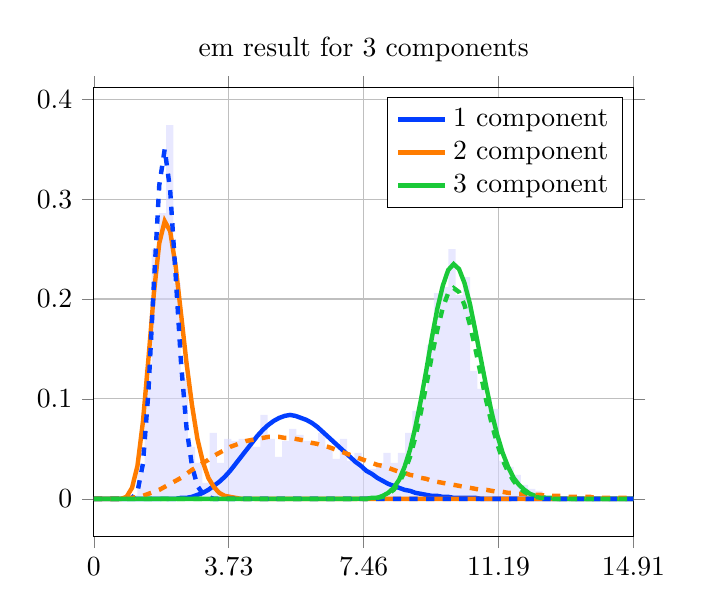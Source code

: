 \begin{tikzpicture}
\begin{axis}[title={em result for 3 components}, yticklabel style={/pgf/number format/fixed,
            /pgf/number format/precision=3}, grid={major}, yminorgrids={true}, tick align={outside}, xtick={0.0,3.728,7.457,11.185,14.914}, xmin={0.0}, xmax={14.914}, scaled y ticks={false}]
    \addplot[ybar interval, fill={blue!15}, forget plot, opacity={0.6}, draw={none}, bar width={5.0e-6}]
        table[row sep={\\}]
        {
            \\
            1.0  0.004  \\
            1.2  0.028  \\
            1.4  0.13  \\
            1.6  0.25  \\
            1.8  0.286  \\
            2.0  0.374  \\
            2.2  0.216  \\
            2.4  0.12  \\
            2.6  0.052  \\
            2.8  0.036  \\
            3.0  0.016  \\
            3.2  0.066  \\
            3.4  0.036  \\
            3.6  0.06  \\
            3.8  0.058  \\
            4.0  0.06  \\
            4.2  0.058  \\
            4.4  0.052  \\
            4.6  0.084  \\
            4.8  0.06  \\
            5.0  0.042  \\
            5.2  0.058  \\
            5.4  0.07  \\
            5.6  0.064  \\
            5.8  0.058  \\
            6.0  0.056  \\
            6.2  0.066  \\
            6.4  0.052  \\
            6.6  0.04  \\
            6.8  0.06  \\
            7.0  0.038  \\
            7.2  0.046  \\
            7.4  0.03  \\
            7.6  0.03  \\
            7.8  0.036  \\
            8.0  0.046  \\
            8.2  0.036  \\
            8.4  0.046  \\
            8.6  0.066  \\
            8.8  0.088  \\
            9.0  0.104  \\
            9.2  0.154  \\
            9.4  0.206  \\
            9.6  0.212  \\
            9.8  0.25  \\
            10.0  0.204  \\
            10.2  0.222  \\
            10.4  0.128  \\
            10.6  0.11  \\
            10.8  0.1  \\
            11.0  0.09  \\
            11.2  0.038  \\
            11.4  0.032  \\
            11.6  0.024  \\
            11.8  0.014  \\
            12.0  0.01  \\
            12.2  0.008  \\
            12.4  0.002  \\
            12.6  0.002  \\
            12.8  0.002  \\
            13.0  0.002  \\
            13.2  0.002  \\
            13.4  0.002  \\
            13.6  0.0  \\
            13.8  0.002  \\
            14.0  0.002  \\
            14.2  0.0  \\
            14.4  0.002  \\
            14.6  0.0  \\
            14.8  0.002  \\
            15.0  0.0  \\
        }
        ;
    \addplot[style={{ultra thick}}, color={rgb,1:red,0.008;green,0.243;blue,1.0}]
        table[row sep={\\}]
        {
            \\
            0.0  0.0  \\
            0.151  2.254e-22  \\
            0.301  3.893e-17  \\
            0.452  3.66e-14  \\
            0.603  4.069e-12  \\
            0.753  1.405e-10  \\
            0.904  2.314e-9  \\
            1.055  2.288e-8  \\
            1.205  1.557e-7  \\
            1.356  7.966e-7  \\
            1.506  3.253e-6  \\
            1.657  1.107e-5  \\
            1.808  3.243e-5  \\
            1.958  8.372e-5  \\
            2.109  0.0  \\
            2.26  0.0  \\
            2.41  0.001  \\
            2.561  0.001  \\
            2.712  0.002  \\
            2.862  0.004  \\
            3.013  0.006  \\
            3.164  0.009  \\
            3.314  0.013  \\
            3.465  0.017  \\
            3.615  0.022  \\
            3.766  0.028  \\
            3.917  0.035  \\
            4.067  0.042  \\
            4.218  0.049  \\
            4.369  0.056  \\
            4.519  0.063  \\
            4.67  0.069  \\
            4.821  0.074  \\
            4.971  0.078  \\
            5.122  0.081  \\
            5.273  0.083  \\
            5.423  0.084  \\
            5.574  0.083  \\
            5.725  0.081  \\
            5.875  0.079  \\
            6.026  0.076  \\
            6.176  0.072  \\
            6.327  0.067  \\
            6.478  0.062  \\
            6.628  0.057  \\
            6.779  0.052  \\
            6.93  0.047  \\
            7.08  0.042  \\
            7.231  0.037  \\
            7.382  0.033  \\
            7.532  0.028  \\
            7.683  0.025  \\
            7.834  0.021  \\
            7.984  0.018  \\
            8.135  0.015  \\
            8.286  0.013  \\
            8.436  0.011  \\
            8.587  0.009  \\
            8.737  0.008  \\
            8.888  0.006  \\
            9.039  0.005  \\
            9.189  0.004  \\
            9.34  0.003  \\
            9.491  0.003  \\
            9.641  0.002  \\
            9.792  0.002  \\
            9.943  0.001  \\
            10.093  0.001  \\
            10.244  0.001  \\
            10.395  0.001  \\
            10.545  0.001  \\
            10.696  0.0  \\
            10.846  0.0  \\
            10.997  0.0  \\
            11.148  0.0  \\
            11.298  0.0  \\
            11.449  0.0  \\
            11.6  9.147e-5  \\
            11.75  6.994e-5  \\
            11.901  5.331e-5  \\
            12.052  4.052e-5  \\
            12.202  3.071e-5  \\
            12.353  2.321e-5  \\
            12.504  1.75e-5  \\
            12.654  1.315e-5  \\
            12.805  9.863e-6  \\
            12.956  7.377e-6  \\
            13.106  5.505e-6  \\
            13.257  4.098e-6  \\
            13.407  3.043e-6  \\
            13.558  2.255e-6  \\
            13.709  1.667e-6  \\
            13.859  1.23e-6  \\
            14.01  9.051e-7  \\
            14.161  6.648e-7  \\
            14.311  4.873e-7  \\
            14.462  3.565e-7  \\
            14.613  2.603e-7  \\
            14.763  1.897e-7  \\
            14.914  1.38e-7  \\
        }
        ;
    \addlegendentry {1 component}
    \addplot[style={{ultra thick}}, color={rgb,1:red,1.0;green,0.486;blue,0.0}]
        table[row sep={\\}]
        {
            \\
            0.0  0.0  \\
            0.151  1.117e-15  \\
            0.301  2.638e-10  \\
            0.452  1.95e-7  \\
            0.603  1.36e-5  \\
            0.753  0.0  \\
            0.904  0.002  \\
            1.055  0.011  \\
            1.205  0.033  \\
            1.356  0.077  \\
            1.506  0.139  \\
            1.657  0.205  \\
            1.808  0.256  \\
            1.958  0.278  \\
            2.109  0.268  \\
            2.26  0.233  \\
            2.41  0.185  \\
            2.561  0.136  \\
            2.712  0.094  \\
            2.862  0.06  \\
            3.013  0.037  \\
            3.164  0.021  \\
            3.314  0.012  \\
            3.465  0.006  \\
            3.615  0.003  \\
            3.766  0.002  \\
            3.917  0.001  \\
            4.067  0.0  \\
            4.218  0.0  \\
            4.369  7.084e-5  \\
            4.519  3.05e-5  \\
            4.67  1.284e-5  \\
            4.821  5.294e-6  \\
            4.971  2.14e-6  \\
            5.122  8.496e-7  \\
            5.273  3.314e-7  \\
            5.423  1.272e-7  \\
            5.574  4.806e-8  \\
            5.725  1.79e-8  \\
            5.875  6.573e-9  \\
            6.026  2.382e-9  \\
            6.176  8.527e-10  \\
            6.327  3.016e-10  \\
            6.478  1.055e-10  \\
            6.628  3.648e-11  \\
            6.779  1.249e-11  \\
            6.93  4.233e-12  \\
            7.08  1.421e-12  \\
            7.231  4.729e-13  \\
            7.382  1.56e-13  \\
            7.532  5.103e-14  \\
            7.683  1.656e-14  \\
            7.834  5.333e-15  \\
            7.984  1.704e-15  \\
            8.135  5.409e-16  \\
            8.286  1.705e-16  \\
            8.436  5.338e-17  \\
            8.587  1.661e-17  \\
            8.737  5.135e-18  \\
            8.888  1.578e-18  \\
            9.039  4.823e-19  \\
            9.189  1.466e-19  \\
            9.34  4.43e-20  \\
            9.491  1.332e-20  \\
            9.641  3.985e-21  \\
            9.792  1.186e-21  \\
            9.943  3.516e-22  \\
            10.093  1.037e-22  \\
            10.244  3.045e-23  \\
            10.395  8.901e-24  \\
            10.545  2.591e-24  \\
            10.696  7.513e-25  \\
            10.846  2.17e-25  \\
            10.997  6.242e-26  \\
            11.148  1.789e-26  \\
            11.298  5.108e-27  \\
            11.449  1.453e-27  \\
            11.6  4.121e-28  \\
            11.75  1.165e-28  \\
            11.901  3.28e-29  \\
            12.052  9.209e-30  \\
            12.202  2.578e-30  \\
            12.353  7.192e-31  \\
            12.504  2.001e-31  \\
            12.654  5.55e-32  \\
            12.805  1.535e-32  \\
            12.956  4.234e-33  \\
            13.106  1.165e-33  \\
            13.257  3.196e-34  \\
            13.407  8.745e-35  \\
            13.558  2.387e-35  \\
            13.709  6.499e-36  \\
            13.859  1.765e-36  \\
            14.01  4.784e-37  \\
            14.161  1.293e-37  \\
            14.311  3.488e-38  \\
            14.462  9.389e-39  \\
            14.613  2.521e-39  \\
            14.763  6.757e-40  \\
            14.914  1.807e-40  \\
        }
        ;
    \addlegendentry {2 component}
    \addplot[style={{ultra thick}}, color={rgb,1:red,0.102;green,0.788;blue,0.22}]
        table[row sep={\\}]
        {
            \\
            0.0  0.0  \\
            0.151  1.021e-270  \\
            0.301  9.594e-214  \\
            0.452  6.038e-181  \\
            0.603  4.814e-158  \\
            0.753  1.449e-140  \\
            0.904  1.619e-126  \\
            1.055  7.766e-115  \\
            1.205  6.896e-105  \\
            1.356  2.908e-96  \\
            1.506  1.109e-88  \\
            1.657  6.047e-82  \\
            1.808  6.62e-76  \\
            1.958  1.882e-70  \\
            2.109  1.697e-65  \\
            2.26  5.687e-61  \\
            2.41  8.05e-57  \\
            2.561  5.344e-53  \\
            2.712  1.814e-49  \\
            2.862  3.386e-46  \\
            3.013  3.695e-43  \\
            3.164  2.484e-40  \\
            3.314  1.077e-37  \\
            3.465  3.127e-35  \\
            3.615  6.297e-33  \\
            3.766  9.061e-31  \\
            3.917  9.565e-29  \\
            4.067  7.581e-27  \\
            4.218  4.608e-25  \\
            4.369  2.188e-23  \\
            4.519  8.251e-22  \\
            4.67  2.51e-20  \\
            4.821  6.24e-19  \\
            4.971  1.284e-17  \\
            5.122  2.213e-16  \\
            5.273  3.226e-15  \\
            5.423  4.014e-14  \\
            5.574  4.302e-13  \\
            5.725  4.003e-12  \\
            5.875  3.258e-11  \\
            6.026  2.334e-10  \\
            6.176  1.482e-9  \\
            6.327  8.385e-9  \\
            6.478  4.252e-8  \\
            6.628  1.941e-7  \\
            6.779  8.022e-7  \\
            6.93  3.013e-6  \\
            7.08  1.033e-5  \\
            7.231  3.242e-5  \\
            7.382  9.358e-5  \\
            7.532  0.0  \\
            7.683  0.001  \\
            7.834  0.001  \\
            7.984  0.003  \\
            8.135  0.006  \\
            8.286  0.011  \\
            8.436  0.019  \\
            8.587  0.032  \\
            8.737  0.049  \\
            8.888  0.072  \\
            9.039  0.099  \\
            9.189  0.129  \\
            9.34  0.161  \\
            9.491  0.19  \\
            9.641  0.213  \\
            9.792  0.229  \\
            9.943  0.235  \\
            10.093  0.23  \\
            10.244  0.216  \\
            10.395  0.195  \\
            10.545  0.168  \\
            10.696  0.14  \\
            10.846  0.112  \\
            10.997  0.086  \\
            11.148  0.064  \\
            11.298  0.046  \\
            11.449  0.032  \\
            11.6  0.021  \\
            11.75  0.014  \\
            11.901  0.009  \\
            12.052  0.005  \\
            12.202  0.003  \\
            12.353  0.002  \\
            12.504  0.001  \\
            12.654  0.001  \\
            12.805  0.0  \\
            12.956  0.0  \\
            13.106  7.365e-5  \\
            13.257  3.592e-5  \\
            13.407  1.708e-5  \\
            13.558  7.93e-6  \\
            13.709  3.594e-6  \\
            13.859  1.591e-6  \\
            14.01  6.885e-7  \\
            14.161  2.914e-7  \\
            14.311  1.206e-7  \\
            14.462  4.888e-8  \\
            14.613  1.939e-8  \\
            14.763  7.538e-9  \\
            14.914  2.872e-9  \\
        }
        ;
    \addlegendentry {3 component}
    \addplot[style={{ultra thick, dashed}}, color={rgb,1:red,0.008;green,0.243;blue,1.0}]
        table[row sep={\\}]
        {
            \\
            0.0  0.0  \\
            0.151  6.336e-29  \\
            0.301  1.712e-18  \\
            0.452  6.202e-13  \\
            0.603  2.273e-9  \\
            0.753  6.725e-7  \\
            0.904  4.048e-5  \\
            1.055  0.001  \\
            1.205  0.007  \\
            1.356  0.035  \\
            1.506  0.106  \\
            1.657  0.214  \\
            1.808  0.314  \\
            1.958  0.35  \\
            2.109  0.309  \\
            2.26  0.224  \\
            2.41  0.136  \\
            2.561  0.071  \\
            2.712  0.033  \\
            2.862  0.013  \\
            3.013  0.005  \\
            3.164  0.002  \\
            3.314  0.0  \\
            3.465  0.0  \\
            3.615  3.425e-5  \\
            3.766  8.272e-6  \\
            3.917  1.877e-6  \\
            4.067  4.02e-7  \\
            4.218  8.159e-8  \\
            4.369  1.576e-8  \\
            4.519  2.906e-9  \\
            4.67  5.13e-10  \\
            4.821  8.697e-11  \\
            4.971  1.419e-11  \\
            5.122  2.235e-12  \\
            5.273  3.402e-13  \\
            5.423  5.016e-14  \\
            5.574  7.177e-15  \\
            5.725  9.98e-16  \\
            5.875  1.351e-16  \\
            6.026  1.782e-17  \\
            6.176  2.294e-18  \\
            6.327  2.886e-19  \\
            6.478  3.551e-20  \\
            6.628  4.278e-21  \\
            6.779  5.051e-22  \\
            6.93  5.85e-23  \\
            7.08  6.652e-24  \\
            7.231  7.431e-25  \\
            7.382  8.162e-26  \\
            7.532  8.82e-27  \\
            7.683  9.384e-28  \\
            7.834  9.836e-29  \\
            7.984  1.016e-29  \\
            8.135  1.035e-30  \\
            8.286  1.041e-31  \\
            8.436  1.033e-32  \\
            8.587  1.012e-33  \\
            8.737  9.804e-35  \\
            8.888  9.385e-36  \\
            9.039  8.884e-37  \\
            9.189  8.32e-38  \\
            9.34  7.709e-39  \\
            9.491  7.072e-40  \\
            9.641  6.424e-41  \\
            9.792  5.779e-42  \\
            9.943  5.152e-43  \\
            10.093  4.552e-44  \\
            10.244  3.987e-45  \\
            10.395  3.463e-46  \\
            10.545  2.983e-47  \\
            10.696  2.549e-48  \\
            10.846  2.162e-49  \\
            10.997  1.819e-50  \\
            11.148  1.52e-51  \\
            11.298  1.261e-52  \\
            11.449  1.039e-53  \\
            11.6  8.501e-55  \\
            11.75  6.911e-56  \\
            11.901  5.582e-57  \\
            12.052  4.481e-58  \\
            12.202  3.575e-59  \\
            12.353  2.835e-60  \\
            12.504  2.236e-61  \\
            12.654  1.753e-62  \\
            12.805  1.367e-63  \\
            12.956  1.06e-64  \\
            13.106  8.179e-66  \\
            13.257  6.277e-67  \\
            13.407  4.793e-68  \\
            13.558  3.643e-69  \\
            13.709  2.755e-70  \\
            13.859  2.073e-71  \\
            14.01  1.553e-72  \\
            14.161  1.159e-73  \\
            14.311  8.604e-75  \\
            14.462  6.362e-76  \\
            14.613  4.684e-77  \\
            14.763  3.434e-78  \\
            14.914  2.508e-79  \\
        }
        ;
    \addplot[style={{ultra thick, dashed}}, color={rgb,1:red,1.0;green,0.486;blue,0.0}]
        table[row sep={\\}]
        {
            \\
            0.0  0.0  \\
            0.151  1.962e-7  \\
            0.301  5.4e-6  \\
            0.452  3.527e-5  \\
            0.603  0.0  \\
            0.753  0.0  \\
            0.904  0.001  \\
            1.055  0.001  \\
            1.205  0.002  \\
            1.356  0.003  \\
            1.506  0.005  \\
            1.657  0.007  \\
            1.808  0.009  \\
            1.958  0.012  \\
            2.109  0.015  \\
            2.26  0.018  \\
            2.41  0.021  \\
            2.561  0.025  \\
            2.712  0.029  \\
            2.862  0.032  \\
            3.013  0.036  \\
            3.164  0.039  \\
            3.314  0.043  \\
            3.465  0.046  \\
            3.615  0.049  \\
            3.766  0.052  \\
            3.917  0.054  \\
            4.067  0.056  \\
            4.218  0.058  \\
            4.369  0.059  \\
            4.519  0.06  \\
            4.67  0.061  \\
            4.821  0.062  \\
            4.971  0.062  \\
            5.122  0.062  \\
            5.273  0.061  \\
            5.423  0.061  \\
            5.574  0.06  \\
            5.725  0.059  \\
            5.875  0.058  \\
            6.026  0.056  \\
            6.176  0.055  \\
            6.327  0.053  \\
            6.478  0.052  \\
            6.628  0.05  \\
            6.779  0.048  \\
            6.93  0.046  \\
            7.08  0.044  \\
            7.231  0.042  \\
            7.382  0.04  \\
            7.532  0.038  \\
            7.683  0.036  \\
            7.834  0.034  \\
            7.984  0.033  \\
            8.135  0.031  \\
            8.286  0.029  \\
            8.436  0.027  \\
            8.587  0.026  \\
            8.737  0.024  \\
            8.888  0.023  \\
            9.039  0.021  \\
            9.189  0.02  \\
            9.34  0.018  \\
            9.491  0.017  \\
            9.641  0.016  \\
            9.792  0.015  \\
            9.943  0.014  \\
            10.093  0.013  \\
            10.244  0.012  \\
            10.395  0.011  \\
            10.545  0.01  \\
            10.696  0.009  \\
            10.846  0.009  \\
            10.997  0.008  \\
            11.148  0.007  \\
            11.298  0.007  \\
            11.449  0.006  \\
            11.6  0.006  \\
            11.75  0.005  \\
            11.901  0.005  \\
            12.052  0.004  \\
            12.202  0.004  \\
            12.353  0.004  \\
            12.504  0.003  \\
            12.654  0.003  \\
            12.805  0.003  \\
            12.956  0.003  \\
            13.106  0.002  \\
            13.257  0.002  \\
            13.407  0.002  \\
            13.558  0.002  \\
            13.709  0.002  \\
            13.859  0.001  \\
            14.01  0.001  \\
            14.161  0.001  \\
            14.311  0.001  \\
            14.462  0.001  \\
            14.613  0.001  \\
            14.763  0.001  \\
            14.914  0.001  \\
        }
        ;
    \addplot[style={{ultra thick, dashed}}, color={rgb,1:red,0.102;green,0.788;blue,0.22}]
        table[row sep={\\}]
        {
            \\
            0.0  0.0  \\
            0.151  1.935e-278  \\
            0.301  7.64e-220  \\
            0.452  4.138e-186  \\
            0.603  1.483e-162  \\
            0.753  1.405e-144  \\
            0.904  3.947e-130  \\
            1.055  4.075e-118  \\
            1.205  6.951e-108  \\
            1.356  5.163e-99  \\
            1.506  3.237e-91  \\
            1.657  2.747e-84  \\
            1.808  4.469e-78  \\
            1.958  1.817e-72  \\
            2.109  2.268e-67  \\
            2.26  1.023e-62  \\
            2.41  1.901e-58  \\
            2.561  1.622e-54  \\
            2.712  6.941e-51  \\
            2.862  1.606e-47  \\
            3.013  2.139e-44  \\
            3.164  1.731e-41  \\
            3.314  8.92e-39  \\
            3.465  3.045e-36  \\
            3.615  7.133e-34  \\
            3.766  1.183e-31  \\
            3.917  1.426e-29  \\
            4.067  1.28e-27  \\
            4.218  8.745e-26  \\
            4.369  4.634e-24  \\
            4.519  1.938e-22  \\
            4.67  6.498e-21  \\
            4.821  1.771e-19  \\
            4.971  3.973e-18  \\
            5.122  7.424e-17  \\
            5.273  1.168e-15  \\
            5.423  1.562e-14  \\
            5.574  1.791e-13  \\
            5.725  1.775e-12  \\
            5.875  1.534e-11  \\
            6.026  1.162e-10  \\
            6.176  7.778e-10  \\
            6.327  4.624e-9  \\
            6.478  2.455e-8  \\
            6.628  1.171e-7  \\
            6.779  5.037e-7  \\
            6.93  1.964e-6  \\
            7.08  6.973e-6  \\
            7.231  2.262e-5  \\
            7.382  6.729e-5  \\
            7.532  0.0  \\
            7.683  0.0  \\
            7.834  0.001  \\
            7.984  0.002  \\
            8.135  0.005  \\
            8.286  0.009  \\
            8.436  0.016  \\
            8.587  0.027  \\
            8.737  0.042  \\
            8.888  0.062  \\
            9.039  0.087  \\
            9.189  0.114  \\
            9.34  0.143  \\
            9.491  0.169  \\
            9.641  0.191  \\
            9.792  0.206  \\
            9.943  0.211  \\
            10.093  0.207  \\
            10.244  0.194  \\
            10.395  0.174  \\
            10.545  0.15  \\
            10.696  0.124  \\
            10.846  0.098  \\
            10.997  0.075  \\
            11.148  0.055  \\
            11.298  0.039  \\
            11.449  0.027  \\
            11.6  0.018  \\
            11.75  0.011  \\
            11.901  0.007  \\
            12.052  0.004  \\
            12.202  0.002  \\
            12.353  0.001  \\
            12.504  0.001  \\
            12.654  0.0  \\
            12.805  0.0  \\
            12.956  0.0  \\
            13.106  5.255e-5  \\
            13.257  2.511e-5  \\
            13.407  1.169e-5  \\
            13.558  5.309e-6  \\
            13.709  2.352e-6  \\
            13.859  1.017e-6  \\
            14.01  4.299e-7  \\
            14.161  1.775e-7  \\
            14.311  7.166e-8  \\
            14.462  2.83e-8  \\
            14.613  1.094e-8  \\
            14.763  4.138e-9  \\
            14.914  1.534e-9  \\
        }
        ;
\end{axis}
\end{tikzpicture}
